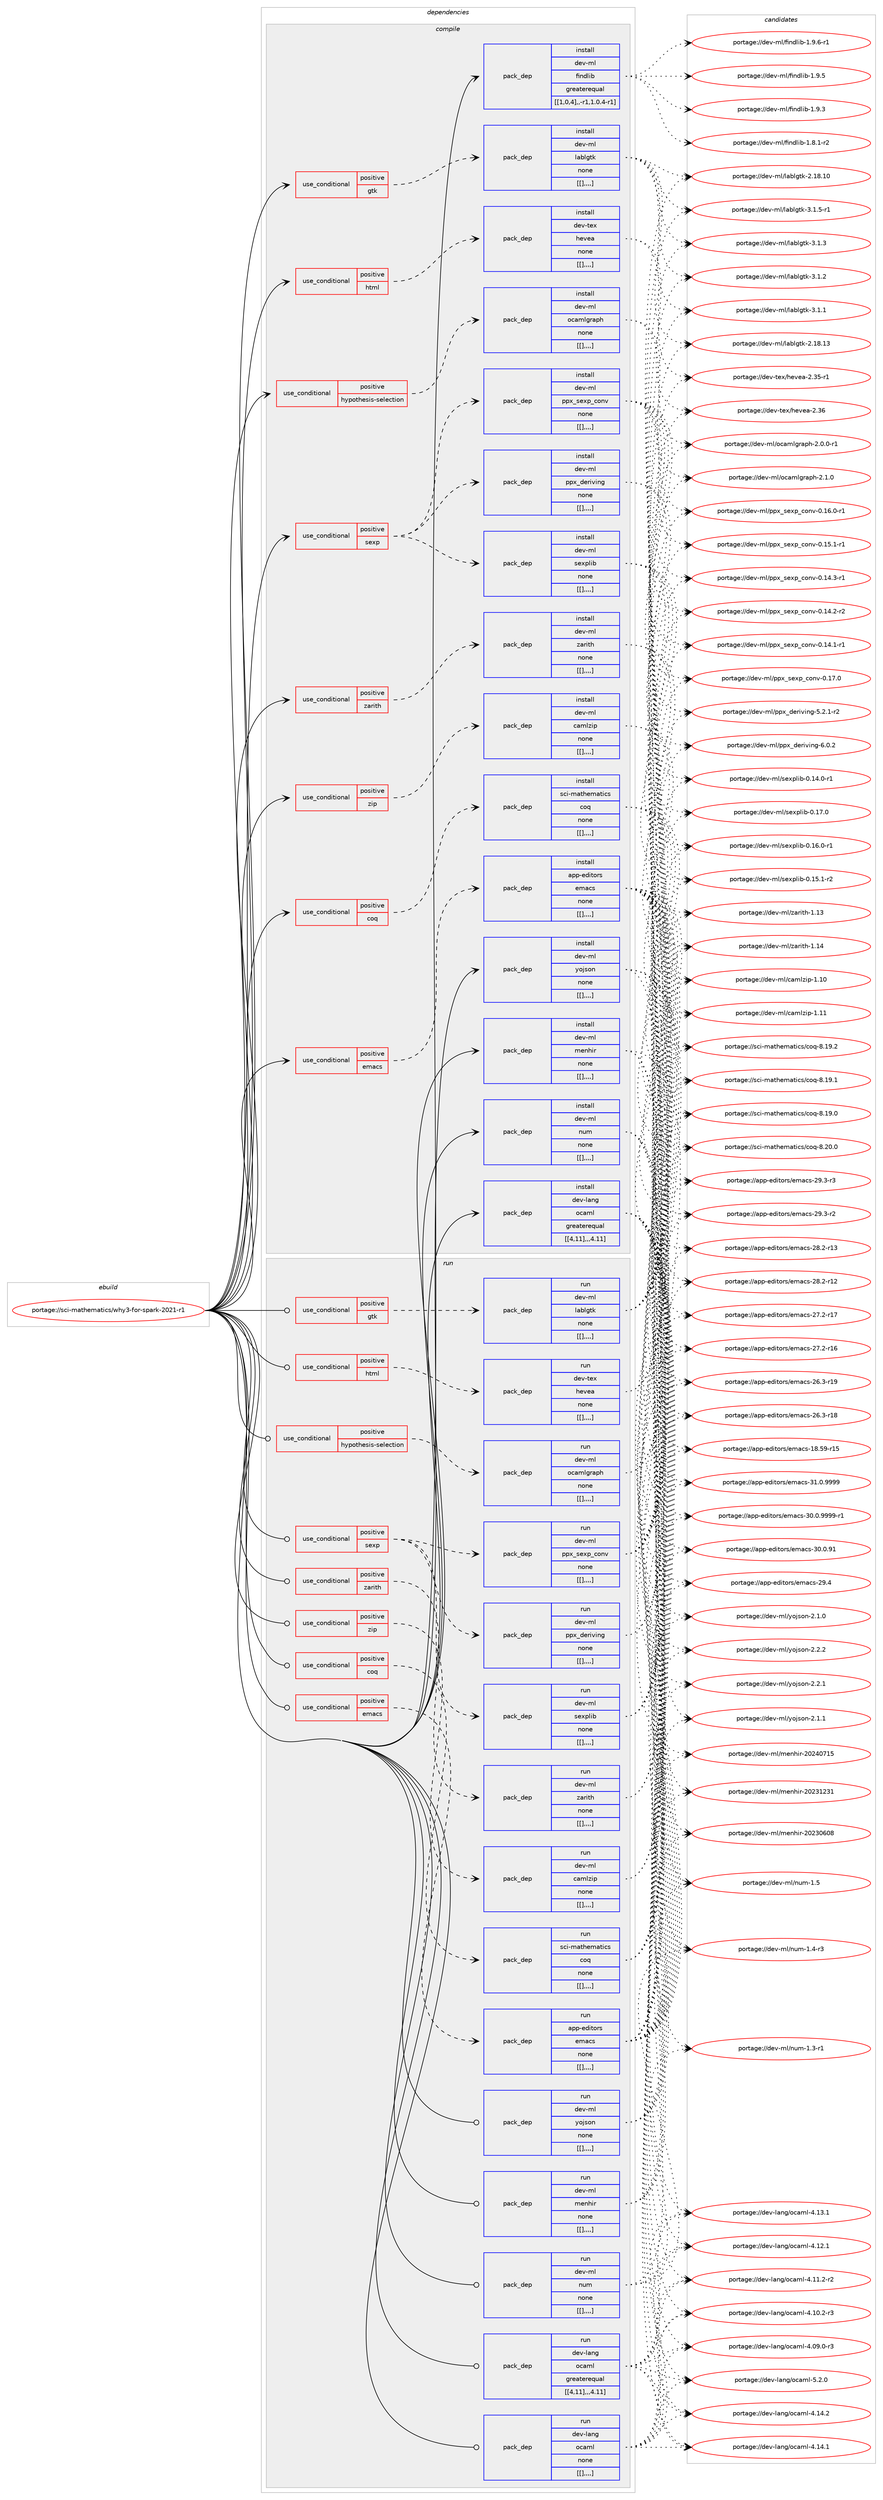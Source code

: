 digraph prolog {

# *************
# Graph options
# *************

newrank=true;
concentrate=true;
compound=true;
graph [rankdir=LR,fontname=Helvetica,fontsize=10,ranksep=1.5];#, ranksep=2.5, nodesep=0.2];
edge  [arrowhead=vee];
node  [fontname=Helvetica,fontsize=10];

# **********
# The ebuild
# **********

subgraph cluster_leftcol {
color=gray;
label=<<i>ebuild</i>>;
id [label="portage://sci-mathematics/why3-for-spark-2021-r1", color=red, width=4, href="../sci-mathematics/why3-for-spark-2021-r1.svg"];
}

# ****************
# The dependencies
# ****************

subgraph cluster_midcol {
color=gray;
label=<<i>dependencies</i>>;
subgraph cluster_compile {
fillcolor="#eeeeee";
style=filled;
label=<<i>compile</i>>;
subgraph cond112764 {
dependency426153 [label=<<TABLE BORDER="0" CELLBORDER="1" CELLSPACING="0" CELLPADDING="4"><TR><TD ROWSPAN="3" CELLPADDING="10">use_conditional</TD></TR><TR><TD>positive</TD></TR><TR><TD>coq</TD></TR></TABLE>>, shape=none, color=red];
subgraph pack310352 {
dependency426154 [label=<<TABLE BORDER="0" CELLBORDER="1" CELLSPACING="0" CELLPADDING="4" WIDTH="220"><TR><TD ROWSPAN="6" CELLPADDING="30">pack_dep</TD></TR><TR><TD WIDTH="110">install</TD></TR><TR><TD>sci-mathematics</TD></TR><TR><TD>coq</TD></TR><TR><TD>none</TD></TR><TR><TD>[[],,,,]</TD></TR></TABLE>>, shape=none, color=blue];
}
dependency426153:e -> dependency426154:w [weight=20,style="dashed",arrowhead="vee"];
}
id:e -> dependency426153:w [weight=20,style="solid",arrowhead="vee"];
subgraph cond112765 {
dependency426155 [label=<<TABLE BORDER="0" CELLBORDER="1" CELLSPACING="0" CELLPADDING="4"><TR><TD ROWSPAN="3" CELLPADDING="10">use_conditional</TD></TR><TR><TD>positive</TD></TR><TR><TD>emacs</TD></TR></TABLE>>, shape=none, color=red];
subgraph pack310353 {
dependency426156 [label=<<TABLE BORDER="0" CELLBORDER="1" CELLSPACING="0" CELLPADDING="4" WIDTH="220"><TR><TD ROWSPAN="6" CELLPADDING="30">pack_dep</TD></TR><TR><TD WIDTH="110">install</TD></TR><TR><TD>app-editors</TD></TR><TR><TD>emacs</TD></TR><TR><TD>none</TD></TR><TR><TD>[[],,,,]</TD></TR></TABLE>>, shape=none, color=blue];
}
dependency426155:e -> dependency426156:w [weight=20,style="dashed",arrowhead="vee"];
}
id:e -> dependency426155:w [weight=20,style="solid",arrowhead="vee"];
subgraph cond112766 {
dependency426157 [label=<<TABLE BORDER="0" CELLBORDER="1" CELLSPACING="0" CELLPADDING="4"><TR><TD ROWSPAN="3" CELLPADDING="10">use_conditional</TD></TR><TR><TD>positive</TD></TR><TR><TD>gtk</TD></TR></TABLE>>, shape=none, color=red];
subgraph pack310354 {
dependency426158 [label=<<TABLE BORDER="0" CELLBORDER="1" CELLSPACING="0" CELLPADDING="4" WIDTH="220"><TR><TD ROWSPAN="6" CELLPADDING="30">pack_dep</TD></TR><TR><TD WIDTH="110">install</TD></TR><TR><TD>dev-ml</TD></TR><TR><TD>lablgtk</TD></TR><TR><TD>none</TD></TR><TR><TD>[[],,,,]</TD></TR></TABLE>>, shape=none, color=blue];
}
dependency426157:e -> dependency426158:w [weight=20,style="dashed",arrowhead="vee"];
}
id:e -> dependency426157:w [weight=20,style="solid",arrowhead="vee"];
subgraph cond112767 {
dependency426159 [label=<<TABLE BORDER="0" CELLBORDER="1" CELLSPACING="0" CELLPADDING="4"><TR><TD ROWSPAN="3" CELLPADDING="10">use_conditional</TD></TR><TR><TD>positive</TD></TR><TR><TD>html</TD></TR></TABLE>>, shape=none, color=red];
subgraph pack310355 {
dependency426160 [label=<<TABLE BORDER="0" CELLBORDER="1" CELLSPACING="0" CELLPADDING="4" WIDTH="220"><TR><TD ROWSPAN="6" CELLPADDING="30">pack_dep</TD></TR><TR><TD WIDTH="110">install</TD></TR><TR><TD>dev-tex</TD></TR><TR><TD>hevea</TD></TR><TR><TD>none</TD></TR><TR><TD>[[],,,,]</TD></TR></TABLE>>, shape=none, color=blue];
}
dependency426159:e -> dependency426160:w [weight=20,style="dashed",arrowhead="vee"];
}
id:e -> dependency426159:w [weight=20,style="solid",arrowhead="vee"];
subgraph cond112768 {
dependency426161 [label=<<TABLE BORDER="0" CELLBORDER="1" CELLSPACING="0" CELLPADDING="4"><TR><TD ROWSPAN="3" CELLPADDING="10">use_conditional</TD></TR><TR><TD>positive</TD></TR><TR><TD>hypothesis-selection</TD></TR></TABLE>>, shape=none, color=red];
subgraph pack310356 {
dependency426162 [label=<<TABLE BORDER="0" CELLBORDER="1" CELLSPACING="0" CELLPADDING="4" WIDTH="220"><TR><TD ROWSPAN="6" CELLPADDING="30">pack_dep</TD></TR><TR><TD WIDTH="110">install</TD></TR><TR><TD>dev-ml</TD></TR><TR><TD>ocamlgraph</TD></TR><TR><TD>none</TD></TR><TR><TD>[[],,,,]</TD></TR></TABLE>>, shape=none, color=blue];
}
dependency426161:e -> dependency426162:w [weight=20,style="dashed",arrowhead="vee"];
}
id:e -> dependency426161:w [weight=20,style="solid",arrowhead="vee"];
subgraph cond112769 {
dependency426163 [label=<<TABLE BORDER="0" CELLBORDER="1" CELLSPACING="0" CELLPADDING="4"><TR><TD ROWSPAN="3" CELLPADDING="10">use_conditional</TD></TR><TR><TD>positive</TD></TR><TR><TD>sexp</TD></TR></TABLE>>, shape=none, color=red];
subgraph pack310357 {
dependency426164 [label=<<TABLE BORDER="0" CELLBORDER="1" CELLSPACING="0" CELLPADDING="4" WIDTH="220"><TR><TD ROWSPAN="6" CELLPADDING="30">pack_dep</TD></TR><TR><TD WIDTH="110">install</TD></TR><TR><TD>dev-ml</TD></TR><TR><TD>ppx_deriving</TD></TR><TR><TD>none</TD></TR><TR><TD>[[],,,,]</TD></TR></TABLE>>, shape=none, color=blue];
}
dependency426163:e -> dependency426164:w [weight=20,style="dashed",arrowhead="vee"];
subgraph pack310358 {
dependency426165 [label=<<TABLE BORDER="0" CELLBORDER="1" CELLSPACING="0" CELLPADDING="4" WIDTH="220"><TR><TD ROWSPAN="6" CELLPADDING="30">pack_dep</TD></TR><TR><TD WIDTH="110">install</TD></TR><TR><TD>dev-ml</TD></TR><TR><TD>ppx_sexp_conv</TD></TR><TR><TD>none</TD></TR><TR><TD>[[],,,,]</TD></TR></TABLE>>, shape=none, color=blue];
}
dependency426163:e -> dependency426165:w [weight=20,style="dashed",arrowhead="vee"];
subgraph pack310359 {
dependency426166 [label=<<TABLE BORDER="0" CELLBORDER="1" CELLSPACING="0" CELLPADDING="4" WIDTH="220"><TR><TD ROWSPAN="6" CELLPADDING="30">pack_dep</TD></TR><TR><TD WIDTH="110">install</TD></TR><TR><TD>dev-ml</TD></TR><TR><TD>sexplib</TD></TR><TR><TD>none</TD></TR><TR><TD>[[],,,,]</TD></TR></TABLE>>, shape=none, color=blue];
}
dependency426163:e -> dependency426166:w [weight=20,style="dashed",arrowhead="vee"];
}
id:e -> dependency426163:w [weight=20,style="solid",arrowhead="vee"];
subgraph cond112770 {
dependency426167 [label=<<TABLE BORDER="0" CELLBORDER="1" CELLSPACING="0" CELLPADDING="4"><TR><TD ROWSPAN="3" CELLPADDING="10">use_conditional</TD></TR><TR><TD>positive</TD></TR><TR><TD>zarith</TD></TR></TABLE>>, shape=none, color=red];
subgraph pack310360 {
dependency426168 [label=<<TABLE BORDER="0" CELLBORDER="1" CELLSPACING="0" CELLPADDING="4" WIDTH="220"><TR><TD ROWSPAN="6" CELLPADDING="30">pack_dep</TD></TR><TR><TD WIDTH="110">install</TD></TR><TR><TD>dev-ml</TD></TR><TR><TD>zarith</TD></TR><TR><TD>none</TD></TR><TR><TD>[[],,,,]</TD></TR></TABLE>>, shape=none, color=blue];
}
dependency426167:e -> dependency426168:w [weight=20,style="dashed",arrowhead="vee"];
}
id:e -> dependency426167:w [weight=20,style="solid",arrowhead="vee"];
subgraph cond112771 {
dependency426169 [label=<<TABLE BORDER="0" CELLBORDER="1" CELLSPACING="0" CELLPADDING="4"><TR><TD ROWSPAN="3" CELLPADDING="10">use_conditional</TD></TR><TR><TD>positive</TD></TR><TR><TD>zip</TD></TR></TABLE>>, shape=none, color=red];
subgraph pack310361 {
dependency426170 [label=<<TABLE BORDER="0" CELLBORDER="1" CELLSPACING="0" CELLPADDING="4" WIDTH="220"><TR><TD ROWSPAN="6" CELLPADDING="30">pack_dep</TD></TR><TR><TD WIDTH="110">install</TD></TR><TR><TD>dev-ml</TD></TR><TR><TD>camlzip</TD></TR><TR><TD>none</TD></TR><TR><TD>[[],,,,]</TD></TR></TABLE>>, shape=none, color=blue];
}
dependency426169:e -> dependency426170:w [weight=20,style="dashed",arrowhead="vee"];
}
id:e -> dependency426169:w [weight=20,style="solid",arrowhead="vee"];
subgraph pack310362 {
dependency426171 [label=<<TABLE BORDER="0" CELLBORDER="1" CELLSPACING="0" CELLPADDING="4" WIDTH="220"><TR><TD ROWSPAN="6" CELLPADDING="30">pack_dep</TD></TR><TR><TD WIDTH="110">install</TD></TR><TR><TD>dev-lang</TD></TR><TR><TD>ocaml</TD></TR><TR><TD>greaterequal</TD></TR><TR><TD>[[4,11],,,4.11]</TD></TR></TABLE>>, shape=none, color=blue];
}
id:e -> dependency426171:w [weight=20,style="solid",arrowhead="vee"];
subgraph pack310363 {
dependency426172 [label=<<TABLE BORDER="0" CELLBORDER="1" CELLSPACING="0" CELLPADDING="4" WIDTH="220"><TR><TD ROWSPAN="6" CELLPADDING="30">pack_dep</TD></TR><TR><TD WIDTH="110">install</TD></TR><TR><TD>dev-ml</TD></TR><TR><TD>findlib</TD></TR><TR><TD>greaterequal</TD></TR><TR><TD>[[1,0,4],,-r1,1.0.4-r1]</TD></TR></TABLE>>, shape=none, color=blue];
}
id:e -> dependency426172:w [weight=20,style="solid",arrowhead="vee"];
subgraph pack310364 {
dependency426173 [label=<<TABLE BORDER="0" CELLBORDER="1" CELLSPACING="0" CELLPADDING="4" WIDTH="220"><TR><TD ROWSPAN="6" CELLPADDING="30">pack_dep</TD></TR><TR><TD WIDTH="110">install</TD></TR><TR><TD>dev-ml</TD></TR><TR><TD>menhir</TD></TR><TR><TD>none</TD></TR><TR><TD>[[],,,,]</TD></TR></TABLE>>, shape=none, color=blue];
}
id:e -> dependency426173:w [weight=20,style="solid",arrowhead="vee"];
subgraph pack310365 {
dependency426174 [label=<<TABLE BORDER="0" CELLBORDER="1" CELLSPACING="0" CELLPADDING="4" WIDTH="220"><TR><TD ROWSPAN="6" CELLPADDING="30">pack_dep</TD></TR><TR><TD WIDTH="110">install</TD></TR><TR><TD>dev-ml</TD></TR><TR><TD>num</TD></TR><TR><TD>none</TD></TR><TR><TD>[[],,,,]</TD></TR></TABLE>>, shape=none, color=blue];
}
id:e -> dependency426174:w [weight=20,style="solid",arrowhead="vee"];
subgraph pack310366 {
dependency426175 [label=<<TABLE BORDER="0" CELLBORDER="1" CELLSPACING="0" CELLPADDING="4" WIDTH="220"><TR><TD ROWSPAN="6" CELLPADDING="30">pack_dep</TD></TR><TR><TD WIDTH="110">install</TD></TR><TR><TD>dev-ml</TD></TR><TR><TD>yojson</TD></TR><TR><TD>none</TD></TR><TR><TD>[[],,,,]</TD></TR></TABLE>>, shape=none, color=blue];
}
id:e -> dependency426175:w [weight=20,style="solid",arrowhead="vee"];
}
subgraph cluster_compileandrun {
fillcolor="#eeeeee";
style=filled;
label=<<i>compile and run</i>>;
}
subgraph cluster_run {
fillcolor="#eeeeee";
style=filled;
label=<<i>run</i>>;
subgraph cond112772 {
dependency426176 [label=<<TABLE BORDER="0" CELLBORDER="1" CELLSPACING="0" CELLPADDING="4"><TR><TD ROWSPAN="3" CELLPADDING="10">use_conditional</TD></TR><TR><TD>positive</TD></TR><TR><TD>coq</TD></TR></TABLE>>, shape=none, color=red];
subgraph pack310367 {
dependency426177 [label=<<TABLE BORDER="0" CELLBORDER="1" CELLSPACING="0" CELLPADDING="4" WIDTH="220"><TR><TD ROWSPAN="6" CELLPADDING="30">pack_dep</TD></TR><TR><TD WIDTH="110">run</TD></TR><TR><TD>sci-mathematics</TD></TR><TR><TD>coq</TD></TR><TR><TD>none</TD></TR><TR><TD>[[],,,,]</TD></TR></TABLE>>, shape=none, color=blue];
}
dependency426176:e -> dependency426177:w [weight=20,style="dashed",arrowhead="vee"];
}
id:e -> dependency426176:w [weight=20,style="solid",arrowhead="odot"];
subgraph cond112773 {
dependency426178 [label=<<TABLE BORDER="0" CELLBORDER="1" CELLSPACING="0" CELLPADDING="4"><TR><TD ROWSPAN="3" CELLPADDING="10">use_conditional</TD></TR><TR><TD>positive</TD></TR><TR><TD>emacs</TD></TR></TABLE>>, shape=none, color=red];
subgraph pack310368 {
dependency426179 [label=<<TABLE BORDER="0" CELLBORDER="1" CELLSPACING="0" CELLPADDING="4" WIDTH="220"><TR><TD ROWSPAN="6" CELLPADDING="30">pack_dep</TD></TR><TR><TD WIDTH="110">run</TD></TR><TR><TD>app-editors</TD></TR><TR><TD>emacs</TD></TR><TR><TD>none</TD></TR><TR><TD>[[],,,,]</TD></TR></TABLE>>, shape=none, color=blue];
}
dependency426178:e -> dependency426179:w [weight=20,style="dashed",arrowhead="vee"];
}
id:e -> dependency426178:w [weight=20,style="solid",arrowhead="odot"];
subgraph cond112774 {
dependency426180 [label=<<TABLE BORDER="0" CELLBORDER="1" CELLSPACING="0" CELLPADDING="4"><TR><TD ROWSPAN="3" CELLPADDING="10">use_conditional</TD></TR><TR><TD>positive</TD></TR><TR><TD>gtk</TD></TR></TABLE>>, shape=none, color=red];
subgraph pack310369 {
dependency426181 [label=<<TABLE BORDER="0" CELLBORDER="1" CELLSPACING="0" CELLPADDING="4" WIDTH="220"><TR><TD ROWSPAN="6" CELLPADDING="30">pack_dep</TD></TR><TR><TD WIDTH="110">run</TD></TR><TR><TD>dev-ml</TD></TR><TR><TD>lablgtk</TD></TR><TR><TD>none</TD></TR><TR><TD>[[],,,,]</TD></TR></TABLE>>, shape=none, color=blue];
}
dependency426180:e -> dependency426181:w [weight=20,style="dashed",arrowhead="vee"];
}
id:e -> dependency426180:w [weight=20,style="solid",arrowhead="odot"];
subgraph cond112775 {
dependency426182 [label=<<TABLE BORDER="0" CELLBORDER="1" CELLSPACING="0" CELLPADDING="4"><TR><TD ROWSPAN="3" CELLPADDING="10">use_conditional</TD></TR><TR><TD>positive</TD></TR><TR><TD>html</TD></TR></TABLE>>, shape=none, color=red];
subgraph pack310370 {
dependency426183 [label=<<TABLE BORDER="0" CELLBORDER="1" CELLSPACING="0" CELLPADDING="4" WIDTH="220"><TR><TD ROWSPAN="6" CELLPADDING="30">pack_dep</TD></TR><TR><TD WIDTH="110">run</TD></TR><TR><TD>dev-tex</TD></TR><TR><TD>hevea</TD></TR><TR><TD>none</TD></TR><TR><TD>[[],,,,]</TD></TR></TABLE>>, shape=none, color=blue];
}
dependency426182:e -> dependency426183:w [weight=20,style="dashed",arrowhead="vee"];
}
id:e -> dependency426182:w [weight=20,style="solid",arrowhead="odot"];
subgraph cond112776 {
dependency426184 [label=<<TABLE BORDER="0" CELLBORDER="1" CELLSPACING="0" CELLPADDING="4"><TR><TD ROWSPAN="3" CELLPADDING="10">use_conditional</TD></TR><TR><TD>positive</TD></TR><TR><TD>hypothesis-selection</TD></TR></TABLE>>, shape=none, color=red];
subgraph pack310371 {
dependency426185 [label=<<TABLE BORDER="0" CELLBORDER="1" CELLSPACING="0" CELLPADDING="4" WIDTH="220"><TR><TD ROWSPAN="6" CELLPADDING="30">pack_dep</TD></TR><TR><TD WIDTH="110">run</TD></TR><TR><TD>dev-ml</TD></TR><TR><TD>ocamlgraph</TD></TR><TR><TD>none</TD></TR><TR><TD>[[],,,,]</TD></TR></TABLE>>, shape=none, color=blue];
}
dependency426184:e -> dependency426185:w [weight=20,style="dashed",arrowhead="vee"];
}
id:e -> dependency426184:w [weight=20,style="solid",arrowhead="odot"];
subgraph cond112777 {
dependency426186 [label=<<TABLE BORDER="0" CELLBORDER="1" CELLSPACING="0" CELLPADDING="4"><TR><TD ROWSPAN="3" CELLPADDING="10">use_conditional</TD></TR><TR><TD>positive</TD></TR><TR><TD>sexp</TD></TR></TABLE>>, shape=none, color=red];
subgraph pack310372 {
dependency426187 [label=<<TABLE BORDER="0" CELLBORDER="1" CELLSPACING="0" CELLPADDING="4" WIDTH="220"><TR><TD ROWSPAN="6" CELLPADDING="30">pack_dep</TD></TR><TR><TD WIDTH="110">run</TD></TR><TR><TD>dev-ml</TD></TR><TR><TD>ppx_deriving</TD></TR><TR><TD>none</TD></TR><TR><TD>[[],,,,]</TD></TR></TABLE>>, shape=none, color=blue];
}
dependency426186:e -> dependency426187:w [weight=20,style="dashed",arrowhead="vee"];
subgraph pack310373 {
dependency426188 [label=<<TABLE BORDER="0" CELLBORDER="1" CELLSPACING="0" CELLPADDING="4" WIDTH="220"><TR><TD ROWSPAN="6" CELLPADDING="30">pack_dep</TD></TR><TR><TD WIDTH="110">run</TD></TR><TR><TD>dev-ml</TD></TR><TR><TD>ppx_sexp_conv</TD></TR><TR><TD>none</TD></TR><TR><TD>[[],,,,]</TD></TR></TABLE>>, shape=none, color=blue];
}
dependency426186:e -> dependency426188:w [weight=20,style="dashed",arrowhead="vee"];
subgraph pack310374 {
dependency426189 [label=<<TABLE BORDER="0" CELLBORDER="1" CELLSPACING="0" CELLPADDING="4" WIDTH="220"><TR><TD ROWSPAN="6" CELLPADDING="30">pack_dep</TD></TR><TR><TD WIDTH="110">run</TD></TR><TR><TD>dev-ml</TD></TR><TR><TD>sexplib</TD></TR><TR><TD>none</TD></TR><TR><TD>[[],,,,]</TD></TR></TABLE>>, shape=none, color=blue];
}
dependency426186:e -> dependency426189:w [weight=20,style="dashed",arrowhead="vee"];
}
id:e -> dependency426186:w [weight=20,style="solid",arrowhead="odot"];
subgraph cond112778 {
dependency426190 [label=<<TABLE BORDER="0" CELLBORDER="1" CELLSPACING="0" CELLPADDING="4"><TR><TD ROWSPAN="3" CELLPADDING="10">use_conditional</TD></TR><TR><TD>positive</TD></TR><TR><TD>zarith</TD></TR></TABLE>>, shape=none, color=red];
subgraph pack310375 {
dependency426191 [label=<<TABLE BORDER="0" CELLBORDER="1" CELLSPACING="0" CELLPADDING="4" WIDTH="220"><TR><TD ROWSPAN="6" CELLPADDING="30">pack_dep</TD></TR><TR><TD WIDTH="110">run</TD></TR><TR><TD>dev-ml</TD></TR><TR><TD>zarith</TD></TR><TR><TD>none</TD></TR><TR><TD>[[],,,,]</TD></TR></TABLE>>, shape=none, color=blue];
}
dependency426190:e -> dependency426191:w [weight=20,style="dashed",arrowhead="vee"];
}
id:e -> dependency426190:w [weight=20,style="solid",arrowhead="odot"];
subgraph cond112779 {
dependency426192 [label=<<TABLE BORDER="0" CELLBORDER="1" CELLSPACING="0" CELLPADDING="4"><TR><TD ROWSPAN="3" CELLPADDING="10">use_conditional</TD></TR><TR><TD>positive</TD></TR><TR><TD>zip</TD></TR></TABLE>>, shape=none, color=red];
subgraph pack310376 {
dependency426193 [label=<<TABLE BORDER="0" CELLBORDER="1" CELLSPACING="0" CELLPADDING="4" WIDTH="220"><TR><TD ROWSPAN="6" CELLPADDING="30">pack_dep</TD></TR><TR><TD WIDTH="110">run</TD></TR><TR><TD>dev-ml</TD></TR><TR><TD>camlzip</TD></TR><TR><TD>none</TD></TR><TR><TD>[[],,,,]</TD></TR></TABLE>>, shape=none, color=blue];
}
dependency426192:e -> dependency426193:w [weight=20,style="dashed",arrowhead="vee"];
}
id:e -> dependency426192:w [weight=20,style="solid",arrowhead="odot"];
subgraph pack310377 {
dependency426194 [label=<<TABLE BORDER="0" CELLBORDER="1" CELLSPACING="0" CELLPADDING="4" WIDTH="220"><TR><TD ROWSPAN="6" CELLPADDING="30">pack_dep</TD></TR><TR><TD WIDTH="110">run</TD></TR><TR><TD>dev-lang</TD></TR><TR><TD>ocaml</TD></TR><TR><TD>greaterequal</TD></TR><TR><TD>[[4,11],,,4.11]</TD></TR></TABLE>>, shape=none, color=blue];
}
id:e -> dependency426194:w [weight=20,style="solid",arrowhead="odot"];
subgraph pack310378 {
dependency426195 [label=<<TABLE BORDER="0" CELLBORDER="1" CELLSPACING="0" CELLPADDING="4" WIDTH="220"><TR><TD ROWSPAN="6" CELLPADDING="30">pack_dep</TD></TR><TR><TD WIDTH="110">run</TD></TR><TR><TD>dev-lang</TD></TR><TR><TD>ocaml</TD></TR><TR><TD>none</TD></TR><TR><TD>[[],,,,]</TD></TR></TABLE>>, shape=none, color=blue];
}
id:e -> dependency426195:w [weight=20,style="solid",arrowhead="odot"];
subgraph pack310379 {
dependency426196 [label=<<TABLE BORDER="0" CELLBORDER="1" CELLSPACING="0" CELLPADDING="4" WIDTH="220"><TR><TD ROWSPAN="6" CELLPADDING="30">pack_dep</TD></TR><TR><TD WIDTH="110">run</TD></TR><TR><TD>dev-ml</TD></TR><TR><TD>menhir</TD></TR><TR><TD>none</TD></TR><TR><TD>[[],,,,]</TD></TR></TABLE>>, shape=none, color=blue];
}
id:e -> dependency426196:w [weight=20,style="solid",arrowhead="odot"];
subgraph pack310380 {
dependency426197 [label=<<TABLE BORDER="0" CELLBORDER="1" CELLSPACING="0" CELLPADDING="4" WIDTH="220"><TR><TD ROWSPAN="6" CELLPADDING="30">pack_dep</TD></TR><TR><TD WIDTH="110">run</TD></TR><TR><TD>dev-ml</TD></TR><TR><TD>num</TD></TR><TR><TD>none</TD></TR><TR><TD>[[],,,,]</TD></TR></TABLE>>, shape=none, color=blue];
}
id:e -> dependency426197:w [weight=20,style="solid",arrowhead="odot"];
subgraph pack310381 {
dependency426198 [label=<<TABLE BORDER="0" CELLBORDER="1" CELLSPACING="0" CELLPADDING="4" WIDTH="220"><TR><TD ROWSPAN="6" CELLPADDING="30">pack_dep</TD></TR><TR><TD WIDTH="110">run</TD></TR><TR><TD>dev-ml</TD></TR><TR><TD>yojson</TD></TR><TR><TD>none</TD></TR><TR><TD>[[],,,,]</TD></TR></TABLE>>, shape=none, color=blue];
}
id:e -> dependency426198:w [weight=20,style="solid",arrowhead="odot"];
}
}

# **************
# The candidates
# **************

subgraph cluster_choices {
rank=same;
color=gray;
label=<<i>candidates</i>>;

subgraph choice310352 {
color=black;
nodesep=1;
choice1159910545109971161041011099711610599115479911111345564650484648 [label="portage://sci-mathematics/coq-8.20.0", color=red, width=4,href="../sci-mathematics/coq-8.20.0.svg"];
choice1159910545109971161041011099711610599115479911111345564649574650 [label="portage://sci-mathematics/coq-8.19.2", color=red, width=4,href="../sci-mathematics/coq-8.19.2.svg"];
choice1159910545109971161041011099711610599115479911111345564649574649 [label="portage://sci-mathematics/coq-8.19.1", color=red, width=4,href="../sci-mathematics/coq-8.19.1.svg"];
choice1159910545109971161041011099711610599115479911111345564649574648 [label="portage://sci-mathematics/coq-8.19.0", color=red, width=4,href="../sci-mathematics/coq-8.19.0.svg"];
dependency426154:e -> choice1159910545109971161041011099711610599115479911111345564650484648:w [style=dotted,weight="100"];
dependency426154:e -> choice1159910545109971161041011099711610599115479911111345564649574650:w [style=dotted,weight="100"];
dependency426154:e -> choice1159910545109971161041011099711610599115479911111345564649574649:w [style=dotted,weight="100"];
dependency426154:e -> choice1159910545109971161041011099711610599115479911111345564649574648:w [style=dotted,weight="100"];
}
subgraph choice310353 {
color=black;
nodesep=1;
choice971121124510110010511611111411547101109979911545514946484657575757 [label="portage://app-editors/emacs-31.0.9999", color=red, width=4,href="../app-editors/emacs-31.0.9999.svg"];
choice9711211245101100105116111114115471011099799115455148464846575757574511449 [label="portage://app-editors/emacs-30.0.9999-r1", color=red, width=4,href="../app-editors/emacs-30.0.9999-r1.svg"];
choice97112112451011001051161111141154710110997991154551484648465749 [label="portage://app-editors/emacs-30.0.91", color=red, width=4,href="../app-editors/emacs-30.0.91.svg"];
choice97112112451011001051161111141154710110997991154550574652 [label="portage://app-editors/emacs-29.4", color=red, width=4,href="../app-editors/emacs-29.4.svg"];
choice971121124510110010511611111411547101109979911545505746514511451 [label="portage://app-editors/emacs-29.3-r3", color=red, width=4,href="../app-editors/emacs-29.3-r3.svg"];
choice971121124510110010511611111411547101109979911545505746514511450 [label="portage://app-editors/emacs-29.3-r2", color=red, width=4,href="../app-editors/emacs-29.3-r2.svg"];
choice97112112451011001051161111141154710110997991154550564650451144951 [label="portage://app-editors/emacs-28.2-r13", color=red, width=4,href="../app-editors/emacs-28.2-r13.svg"];
choice97112112451011001051161111141154710110997991154550564650451144950 [label="portage://app-editors/emacs-28.2-r12", color=red, width=4,href="../app-editors/emacs-28.2-r12.svg"];
choice97112112451011001051161111141154710110997991154550554650451144955 [label="portage://app-editors/emacs-27.2-r17", color=red, width=4,href="../app-editors/emacs-27.2-r17.svg"];
choice97112112451011001051161111141154710110997991154550554650451144954 [label="portage://app-editors/emacs-27.2-r16", color=red, width=4,href="../app-editors/emacs-27.2-r16.svg"];
choice97112112451011001051161111141154710110997991154550544651451144957 [label="portage://app-editors/emacs-26.3-r19", color=red, width=4,href="../app-editors/emacs-26.3-r19.svg"];
choice97112112451011001051161111141154710110997991154550544651451144956 [label="portage://app-editors/emacs-26.3-r18", color=red, width=4,href="../app-editors/emacs-26.3-r18.svg"];
choice9711211245101100105116111114115471011099799115454956465357451144953 [label="portage://app-editors/emacs-18.59-r15", color=red, width=4,href="../app-editors/emacs-18.59-r15.svg"];
dependency426156:e -> choice971121124510110010511611111411547101109979911545514946484657575757:w [style=dotted,weight="100"];
dependency426156:e -> choice9711211245101100105116111114115471011099799115455148464846575757574511449:w [style=dotted,weight="100"];
dependency426156:e -> choice97112112451011001051161111141154710110997991154551484648465749:w [style=dotted,weight="100"];
dependency426156:e -> choice97112112451011001051161111141154710110997991154550574652:w [style=dotted,weight="100"];
dependency426156:e -> choice971121124510110010511611111411547101109979911545505746514511451:w [style=dotted,weight="100"];
dependency426156:e -> choice971121124510110010511611111411547101109979911545505746514511450:w [style=dotted,weight="100"];
dependency426156:e -> choice97112112451011001051161111141154710110997991154550564650451144951:w [style=dotted,weight="100"];
dependency426156:e -> choice97112112451011001051161111141154710110997991154550564650451144950:w [style=dotted,weight="100"];
dependency426156:e -> choice97112112451011001051161111141154710110997991154550554650451144955:w [style=dotted,weight="100"];
dependency426156:e -> choice97112112451011001051161111141154710110997991154550554650451144954:w [style=dotted,weight="100"];
dependency426156:e -> choice97112112451011001051161111141154710110997991154550544651451144957:w [style=dotted,weight="100"];
dependency426156:e -> choice97112112451011001051161111141154710110997991154550544651451144956:w [style=dotted,weight="100"];
dependency426156:e -> choice9711211245101100105116111114115471011099799115454956465357451144953:w [style=dotted,weight="100"];
}
subgraph choice310354 {
color=black;
nodesep=1;
choice100101118451091084710897981081031161074551464946534511449 [label="portage://dev-ml/lablgtk-3.1.5-r1", color=red, width=4,href="../dev-ml/lablgtk-3.1.5-r1.svg"];
choice10010111845109108471089798108103116107455146494651 [label="portage://dev-ml/lablgtk-3.1.3", color=red, width=4,href="../dev-ml/lablgtk-3.1.3.svg"];
choice10010111845109108471089798108103116107455146494650 [label="portage://dev-ml/lablgtk-3.1.2", color=red, width=4,href="../dev-ml/lablgtk-3.1.2.svg"];
choice10010111845109108471089798108103116107455146494649 [label="portage://dev-ml/lablgtk-3.1.1", color=red, width=4,href="../dev-ml/lablgtk-3.1.1.svg"];
choice100101118451091084710897981081031161074550464956464951 [label="portage://dev-ml/lablgtk-2.18.13", color=red, width=4,href="../dev-ml/lablgtk-2.18.13.svg"];
choice100101118451091084710897981081031161074550464956464948 [label="portage://dev-ml/lablgtk-2.18.10", color=red, width=4,href="../dev-ml/lablgtk-2.18.10.svg"];
dependency426158:e -> choice100101118451091084710897981081031161074551464946534511449:w [style=dotted,weight="100"];
dependency426158:e -> choice10010111845109108471089798108103116107455146494651:w [style=dotted,weight="100"];
dependency426158:e -> choice10010111845109108471089798108103116107455146494650:w [style=dotted,weight="100"];
dependency426158:e -> choice10010111845109108471089798108103116107455146494649:w [style=dotted,weight="100"];
dependency426158:e -> choice100101118451091084710897981081031161074550464956464951:w [style=dotted,weight="100"];
dependency426158:e -> choice100101118451091084710897981081031161074550464956464948:w [style=dotted,weight="100"];
}
subgraph choice310355 {
color=black;
nodesep=1;
choice1001011184511610112047104101118101974550465154 [label="portage://dev-tex/hevea-2.36", color=red, width=4,href="../dev-tex/hevea-2.36.svg"];
choice10010111845116101120471041011181019745504651534511449 [label="portage://dev-tex/hevea-2.35-r1", color=red, width=4,href="../dev-tex/hevea-2.35-r1.svg"];
dependency426160:e -> choice1001011184511610112047104101118101974550465154:w [style=dotted,weight="100"];
dependency426160:e -> choice10010111845116101120471041011181019745504651534511449:w [style=dotted,weight="100"];
}
subgraph choice310356 {
color=black;
nodesep=1;
choice1001011184510910847111999710910810311497112104455046494648 [label="portage://dev-ml/ocamlgraph-2.1.0", color=red, width=4,href="../dev-ml/ocamlgraph-2.1.0.svg"];
choice10010111845109108471119997109108103114971121044550464846484511449 [label="portage://dev-ml/ocamlgraph-2.0.0-r1", color=red, width=4,href="../dev-ml/ocamlgraph-2.0.0-r1.svg"];
dependency426162:e -> choice1001011184510910847111999710910810311497112104455046494648:w [style=dotted,weight="100"];
dependency426162:e -> choice10010111845109108471119997109108103114971121044550464846484511449:w [style=dotted,weight="100"];
}
subgraph choice310357 {
color=black;
nodesep=1;
choice100101118451091084711211212095100101114105118105110103455446484650 [label="portage://dev-ml/ppx_deriving-6.0.2", color=red, width=4,href="../dev-ml/ppx_deriving-6.0.2.svg"];
choice1001011184510910847112112120951001011141051181051101034553465046494511450 [label="portage://dev-ml/ppx_deriving-5.2.1-r2", color=red, width=4,href="../dev-ml/ppx_deriving-5.2.1-r2.svg"];
dependency426164:e -> choice100101118451091084711211212095100101114105118105110103455446484650:w [style=dotted,weight="100"];
dependency426164:e -> choice1001011184510910847112112120951001011141051181051101034553465046494511450:w [style=dotted,weight="100"];
}
subgraph choice310358 {
color=black;
nodesep=1;
choice100101118451091084711211212095115101120112959911111011845484649554648 [label="portage://dev-ml/ppx_sexp_conv-0.17.0", color=red, width=4,href="../dev-ml/ppx_sexp_conv-0.17.0.svg"];
choice1001011184510910847112112120951151011201129599111110118454846495446484511449 [label="portage://dev-ml/ppx_sexp_conv-0.16.0-r1", color=red, width=4,href="../dev-ml/ppx_sexp_conv-0.16.0-r1.svg"];
choice1001011184510910847112112120951151011201129599111110118454846495346494511449 [label="portage://dev-ml/ppx_sexp_conv-0.15.1-r1", color=red, width=4,href="../dev-ml/ppx_sexp_conv-0.15.1-r1.svg"];
choice1001011184510910847112112120951151011201129599111110118454846495246514511449 [label="portage://dev-ml/ppx_sexp_conv-0.14.3-r1", color=red, width=4,href="../dev-ml/ppx_sexp_conv-0.14.3-r1.svg"];
choice1001011184510910847112112120951151011201129599111110118454846495246504511450 [label="portage://dev-ml/ppx_sexp_conv-0.14.2-r2", color=red, width=4,href="../dev-ml/ppx_sexp_conv-0.14.2-r2.svg"];
choice1001011184510910847112112120951151011201129599111110118454846495246494511449 [label="portage://dev-ml/ppx_sexp_conv-0.14.1-r1", color=red, width=4,href="../dev-ml/ppx_sexp_conv-0.14.1-r1.svg"];
dependency426165:e -> choice100101118451091084711211212095115101120112959911111011845484649554648:w [style=dotted,weight="100"];
dependency426165:e -> choice1001011184510910847112112120951151011201129599111110118454846495446484511449:w [style=dotted,weight="100"];
dependency426165:e -> choice1001011184510910847112112120951151011201129599111110118454846495346494511449:w [style=dotted,weight="100"];
dependency426165:e -> choice1001011184510910847112112120951151011201129599111110118454846495246514511449:w [style=dotted,weight="100"];
dependency426165:e -> choice1001011184510910847112112120951151011201129599111110118454846495246504511450:w [style=dotted,weight="100"];
dependency426165:e -> choice1001011184510910847112112120951151011201129599111110118454846495246494511449:w [style=dotted,weight="100"];
}
subgraph choice310359 {
color=black;
nodesep=1;
choice10010111845109108471151011201121081059845484649554648 [label="portage://dev-ml/sexplib-0.17.0", color=red, width=4,href="../dev-ml/sexplib-0.17.0.svg"];
choice100101118451091084711510112011210810598454846495446484511449 [label="portage://dev-ml/sexplib-0.16.0-r1", color=red, width=4,href="../dev-ml/sexplib-0.16.0-r1.svg"];
choice100101118451091084711510112011210810598454846495346494511450 [label="portage://dev-ml/sexplib-0.15.1-r2", color=red, width=4,href="../dev-ml/sexplib-0.15.1-r2.svg"];
choice100101118451091084711510112011210810598454846495246484511449 [label="portage://dev-ml/sexplib-0.14.0-r1", color=red, width=4,href="../dev-ml/sexplib-0.14.0-r1.svg"];
dependency426166:e -> choice10010111845109108471151011201121081059845484649554648:w [style=dotted,weight="100"];
dependency426166:e -> choice100101118451091084711510112011210810598454846495446484511449:w [style=dotted,weight="100"];
dependency426166:e -> choice100101118451091084711510112011210810598454846495346494511450:w [style=dotted,weight="100"];
dependency426166:e -> choice100101118451091084711510112011210810598454846495246484511449:w [style=dotted,weight="100"];
}
subgraph choice310360 {
color=black;
nodesep=1;
choice1001011184510910847122971141051161044549464952 [label="portage://dev-ml/zarith-1.14", color=red, width=4,href="../dev-ml/zarith-1.14.svg"];
choice1001011184510910847122971141051161044549464951 [label="portage://dev-ml/zarith-1.13", color=red, width=4,href="../dev-ml/zarith-1.13.svg"];
dependency426168:e -> choice1001011184510910847122971141051161044549464952:w [style=dotted,weight="100"];
dependency426168:e -> choice1001011184510910847122971141051161044549464951:w [style=dotted,weight="100"];
}
subgraph choice310361 {
color=black;
nodesep=1;
choice100101118451091084799971091081221051124549464949 [label="portage://dev-ml/camlzip-1.11", color=red, width=4,href="../dev-ml/camlzip-1.11.svg"];
choice100101118451091084799971091081221051124549464948 [label="portage://dev-ml/camlzip-1.10", color=red, width=4,href="../dev-ml/camlzip-1.10.svg"];
dependency426170:e -> choice100101118451091084799971091081221051124549464949:w [style=dotted,weight="100"];
dependency426170:e -> choice100101118451091084799971091081221051124549464948:w [style=dotted,weight="100"];
}
subgraph choice310362 {
color=black;
nodesep=1;
choice1001011184510897110103471119997109108455346504648 [label="portage://dev-lang/ocaml-5.2.0", color=red, width=4,href="../dev-lang/ocaml-5.2.0.svg"];
choice100101118451089711010347111999710910845524649524650 [label="portage://dev-lang/ocaml-4.14.2", color=red, width=4,href="../dev-lang/ocaml-4.14.2.svg"];
choice100101118451089711010347111999710910845524649524649 [label="portage://dev-lang/ocaml-4.14.1", color=red, width=4,href="../dev-lang/ocaml-4.14.1.svg"];
choice100101118451089711010347111999710910845524649514649 [label="portage://dev-lang/ocaml-4.13.1", color=red, width=4,href="../dev-lang/ocaml-4.13.1.svg"];
choice100101118451089711010347111999710910845524649504649 [label="portage://dev-lang/ocaml-4.12.1", color=red, width=4,href="../dev-lang/ocaml-4.12.1.svg"];
choice1001011184510897110103471119997109108455246494946504511450 [label="portage://dev-lang/ocaml-4.11.2-r2", color=red, width=4,href="../dev-lang/ocaml-4.11.2-r2.svg"];
choice1001011184510897110103471119997109108455246494846504511451 [label="portage://dev-lang/ocaml-4.10.2-r3", color=red, width=4,href="../dev-lang/ocaml-4.10.2-r3.svg"];
choice1001011184510897110103471119997109108455246485746484511451 [label="portage://dev-lang/ocaml-4.09.0-r3", color=red, width=4,href="../dev-lang/ocaml-4.09.0-r3.svg"];
dependency426171:e -> choice1001011184510897110103471119997109108455346504648:w [style=dotted,weight="100"];
dependency426171:e -> choice100101118451089711010347111999710910845524649524650:w [style=dotted,weight="100"];
dependency426171:e -> choice100101118451089711010347111999710910845524649524649:w [style=dotted,weight="100"];
dependency426171:e -> choice100101118451089711010347111999710910845524649514649:w [style=dotted,weight="100"];
dependency426171:e -> choice100101118451089711010347111999710910845524649504649:w [style=dotted,weight="100"];
dependency426171:e -> choice1001011184510897110103471119997109108455246494946504511450:w [style=dotted,weight="100"];
dependency426171:e -> choice1001011184510897110103471119997109108455246494846504511451:w [style=dotted,weight="100"];
dependency426171:e -> choice1001011184510897110103471119997109108455246485746484511451:w [style=dotted,weight="100"];
}
subgraph choice310363 {
color=black;
nodesep=1;
choice1001011184510910847102105110100108105984549465746544511449 [label="portage://dev-ml/findlib-1.9.6-r1", color=red, width=4,href="../dev-ml/findlib-1.9.6-r1.svg"];
choice100101118451091084710210511010010810598454946574653 [label="portage://dev-ml/findlib-1.9.5", color=red, width=4,href="../dev-ml/findlib-1.9.5.svg"];
choice100101118451091084710210511010010810598454946574651 [label="portage://dev-ml/findlib-1.9.3", color=red, width=4,href="../dev-ml/findlib-1.9.3.svg"];
choice1001011184510910847102105110100108105984549465646494511450 [label="portage://dev-ml/findlib-1.8.1-r2", color=red, width=4,href="../dev-ml/findlib-1.8.1-r2.svg"];
dependency426172:e -> choice1001011184510910847102105110100108105984549465746544511449:w [style=dotted,weight="100"];
dependency426172:e -> choice100101118451091084710210511010010810598454946574653:w [style=dotted,weight="100"];
dependency426172:e -> choice100101118451091084710210511010010810598454946574651:w [style=dotted,weight="100"];
dependency426172:e -> choice1001011184510910847102105110100108105984549465646494511450:w [style=dotted,weight="100"];
}
subgraph choice310364 {
color=black;
nodesep=1;
choice1001011184510910847109101110104105114455048505248554953 [label="portage://dev-ml/menhir-20240715", color=red, width=4,href="../dev-ml/menhir-20240715.svg"];
choice1001011184510910847109101110104105114455048505149505149 [label="portage://dev-ml/menhir-20231231", color=red, width=4,href="../dev-ml/menhir-20231231.svg"];
choice1001011184510910847109101110104105114455048505148544856 [label="portage://dev-ml/menhir-20230608", color=red, width=4,href="../dev-ml/menhir-20230608.svg"];
dependency426173:e -> choice1001011184510910847109101110104105114455048505248554953:w [style=dotted,weight="100"];
dependency426173:e -> choice1001011184510910847109101110104105114455048505149505149:w [style=dotted,weight="100"];
dependency426173:e -> choice1001011184510910847109101110104105114455048505148544856:w [style=dotted,weight="100"];
}
subgraph choice310365 {
color=black;
nodesep=1;
choice100101118451091084711011710945494653 [label="portage://dev-ml/num-1.5", color=red, width=4,href="../dev-ml/num-1.5.svg"];
choice1001011184510910847110117109454946524511451 [label="portage://dev-ml/num-1.4-r3", color=red, width=4,href="../dev-ml/num-1.4-r3.svg"];
choice1001011184510910847110117109454946514511449 [label="portage://dev-ml/num-1.3-r1", color=red, width=4,href="../dev-ml/num-1.3-r1.svg"];
dependency426174:e -> choice100101118451091084711011710945494653:w [style=dotted,weight="100"];
dependency426174:e -> choice1001011184510910847110117109454946524511451:w [style=dotted,weight="100"];
dependency426174:e -> choice1001011184510910847110117109454946514511449:w [style=dotted,weight="100"];
}
subgraph choice310366 {
color=black;
nodesep=1;
choice1001011184510910847121111106115111110455046504650 [label="portage://dev-ml/yojson-2.2.2", color=red, width=4,href="../dev-ml/yojson-2.2.2.svg"];
choice1001011184510910847121111106115111110455046504649 [label="portage://dev-ml/yojson-2.2.1", color=red, width=4,href="../dev-ml/yojson-2.2.1.svg"];
choice1001011184510910847121111106115111110455046494649 [label="portage://dev-ml/yojson-2.1.1", color=red, width=4,href="../dev-ml/yojson-2.1.1.svg"];
choice1001011184510910847121111106115111110455046494648 [label="portage://dev-ml/yojson-2.1.0", color=red, width=4,href="../dev-ml/yojson-2.1.0.svg"];
dependency426175:e -> choice1001011184510910847121111106115111110455046504650:w [style=dotted,weight="100"];
dependency426175:e -> choice1001011184510910847121111106115111110455046504649:w [style=dotted,weight="100"];
dependency426175:e -> choice1001011184510910847121111106115111110455046494649:w [style=dotted,weight="100"];
dependency426175:e -> choice1001011184510910847121111106115111110455046494648:w [style=dotted,weight="100"];
}
subgraph choice310367 {
color=black;
nodesep=1;
choice1159910545109971161041011099711610599115479911111345564650484648 [label="portage://sci-mathematics/coq-8.20.0", color=red, width=4,href="../sci-mathematics/coq-8.20.0.svg"];
choice1159910545109971161041011099711610599115479911111345564649574650 [label="portage://sci-mathematics/coq-8.19.2", color=red, width=4,href="../sci-mathematics/coq-8.19.2.svg"];
choice1159910545109971161041011099711610599115479911111345564649574649 [label="portage://sci-mathematics/coq-8.19.1", color=red, width=4,href="../sci-mathematics/coq-8.19.1.svg"];
choice1159910545109971161041011099711610599115479911111345564649574648 [label="portage://sci-mathematics/coq-8.19.0", color=red, width=4,href="../sci-mathematics/coq-8.19.0.svg"];
dependency426177:e -> choice1159910545109971161041011099711610599115479911111345564650484648:w [style=dotted,weight="100"];
dependency426177:e -> choice1159910545109971161041011099711610599115479911111345564649574650:w [style=dotted,weight="100"];
dependency426177:e -> choice1159910545109971161041011099711610599115479911111345564649574649:w [style=dotted,weight="100"];
dependency426177:e -> choice1159910545109971161041011099711610599115479911111345564649574648:w [style=dotted,weight="100"];
}
subgraph choice310368 {
color=black;
nodesep=1;
choice971121124510110010511611111411547101109979911545514946484657575757 [label="portage://app-editors/emacs-31.0.9999", color=red, width=4,href="../app-editors/emacs-31.0.9999.svg"];
choice9711211245101100105116111114115471011099799115455148464846575757574511449 [label="portage://app-editors/emacs-30.0.9999-r1", color=red, width=4,href="../app-editors/emacs-30.0.9999-r1.svg"];
choice97112112451011001051161111141154710110997991154551484648465749 [label="portage://app-editors/emacs-30.0.91", color=red, width=4,href="../app-editors/emacs-30.0.91.svg"];
choice97112112451011001051161111141154710110997991154550574652 [label="portage://app-editors/emacs-29.4", color=red, width=4,href="../app-editors/emacs-29.4.svg"];
choice971121124510110010511611111411547101109979911545505746514511451 [label="portage://app-editors/emacs-29.3-r3", color=red, width=4,href="../app-editors/emacs-29.3-r3.svg"];
choice971121124510110010511611111411547101109979911545505746514511450 [label="portage://app-editors/emacs-29.3-r2", color=red, width=4,href="../app-editors/emacs-29.3-r2.svg"];
choice97112112451011001051161111141154710110997991154550564650451144951 [label="portage://app-editors/emacs-28.2-r13", color=red, width=4,href="../app-editors/emacs-28.2-r13.svg"];
choice97112112451011001051161111141154710110997991154550564650451144950 [label="portage://app-editors/emacs-28.2-r12", color=red, width=4,href="../app-editors/emacs-28.2-r12.svg"];
choice97112112451011001051161111141154710110997991154550554650451144955 [label="portage://app-editors/emacs-27.2-r17", color=red, width=4,href="../app-editors/emacs-27.2-r17.svg"];
choice97112112451011001051161111141154710110997991154550554650451144954 [label="portage://app-editors/emacs-27.2-r16", color=red, width=4,href="../app-editors/emacs-27.2-r16.svg"];
choice97112112451011001051161111141154710110997991154550544651451144957 [label="portage://app-editors/emacs-26.3-r19", color=red, width=4,href="../app-editors/emacs-26.3-r19.svg"];
choice97112112451011001051161111141154710110997991154550544651451144956 [label="portage://app-editors/emacs-26.3-r18", color=red, width=4,href="../app-editors/emacs-26.3-r18.svg"];
choice9711211245101100105116111114115471011099799115454956465357451144953 [label="portage://app-editors/emacs-18.59-r15", color=red, width=4,href="../app-editors/emacs-18.59-r15.svg"];
dependency426179:e -> choice971121124510110010511611111411547101109979911545514946484657575757:w [style=dotted,weight="100"];
dependency426179:e -> choice9711211245101100105116111114115471011099799115455148464846575757574511449:w [style=dotted,weight="100"];
dependency426179:e -> choice97112112451011001051161111141154710110997991154551484648465749:w [style=dotted,weight="100"];
dependency426179:e -> choice97112112451011001051161111141154710110997991154550574652:w [style=dotted,weight="100"];
dependency426179:e -> choice971121124510110010511611111411547101109979911545505746514511451:w [style=dotted,weight="100"];
dependency426179:e -> choice971121124510110010511611111411547101109979911545505746514511450:w [style=dotted,weight="100"];
dependency426179:e -> choice97112112451011001051161111141154710110997991154550564650451144951:w [style=dotted,weight="100"];
dependency426179:e -> choice97112112451011001051161111141154710110997991154550564650451144950:w [style=dotted,weight="100"];
dependency426179:e -> choice97112112451011001051161111141154710110997991154550554650451144955:w [style=dotted,weight="100"];
dependency426179:e -> choice97112112451011001051161111141154710110997991154550554650451144954:w [style=dotted,weight="100"];
dependency426179:e -> choice97112112451011001051161111141154710110997991154550544651451144957:w [style=dotted,weight="100"];
dependency426179:e -> choice97112112451011001051161111141154710110997991154550544651451144956:w [style=dotted,weight="100"];
dependency426179:e -> choice9711211245101100105116111114115471011099799115454956465357451144953:w [style=dotted,weight="100"];
}
subgraph choice310369 {
color=black;
nodesep=1;
choice100101118451091084710897981081031161074551464946534511449 [label="portage://dev-ml/lablgtk-3.1.5-r1", color=red, width=4,href="../dev-ml/lablgtk-3.1.5-r1.svg"];
choice10010111845109108471089798108103116107455146494651 [label="portage://dev-ml/lablgtk-3.1.3", color=red, width=4,href="../dev-ml/lablgtk-3.1.3.svg"];
choice10010111845109108471089798108103116107455146494650 [label="portage://dev-ml/lablgtk-3.1.2", color=red, width=4,href="../dev-ml/lablgtk-3.1.2.svg"];
choice10010111845109108471089798108103116107455146494649 [label="portage://dev-ml/lablgtk-3.1.1", color=red, width=4,href="../dev-ml/lablgtk-3.1.1.svg"];
choice100101118451091084710897981081031161074550464956464951 [label="portage://dev-ml/lablgtk-2.18.13", color=red, width=4,href="../dev-ml/lablgtk-2.18.13.svg"];
choice100101118451091084710897981081031161074550464956464948 [label="portage://dev-ml/lablgtk-2.18.10", color=red, width=4,href="../dev-ml/lablgtk-2.18.10.svg"];
dependency426181:e -> choice100101118451091084710897981081031161074551464946534511449:w [style=dotted,weight="100"];
dependency426181:e -> choice10010111845109108471089798108103116107455146494651:w [style=dotted,weight="100"];
dependency426181:e -> choice10010111845109108471089798108103116107455146494650:w [style=dotted,weight="100"];
dependency426181:e -> choice10010111845109108471089798108103116107455146494649:w [style=dotted,weight="100"];
dependency426181:e -> choice100101118451091084710897981081031161074550464956464951:w [style=dotted,weight="100"];
dependency426181:e -> choice100101118451091084710897981081031161074550464956464948:w [style=dotted,weight="100"];
}
subgraph choice310370 {
color=black;
nodesep=1;
choice1001011184511610112047104101118101974550465154 [label="portage://dev-tex/hevea-2.36", color=red, width=4,href="../dev-tex/hevea-2.36.svg"];
choice10010111845116101120471041011181019745504651534511449 [label="portage://dev-tex/hevea-2.35-r1", color=red, width=4,href="../dev-tex/hevea-2.35-r1.svg"];
dependency426183:e -> choice1001011184511610112047104101118101974550465154:w [style=dotted,weight="100"];
dependency426183:e -> choice10010111845116101120471041011181019745504651534511449:w [style=dotted,weight="100"];
}
subgraph choice310371 {
color=black;
nodesep=1;
choice1001011184510910847111999710910810311497112104455046494648 [label="portage://dev-ml/ocamlgraph-2.1.0", color=red, width=4,href="../dev-ml/ocamlgraph-2.1.0.svg"];
choice10010111845109108471119997109108103114971121044550464846484511449 [label="portage://dev-ml/ocamlgraph-2.0.0-r1", color=red, width=4,href="../dev-ml/ocamlgraph-2.0.0-r1.svg"];
dependency426185:e -> choice1001011184510910847111999710910810311497112104455046494648:w [style=dotted,weight="100"];
dependency426185:e -> choice10010111845109108471119997109108103114971121044550464846484511449:w [style=dotted,weight="100"];
}
subgraph choice310372 {
color=black;
nodesep=1;
choice100101118451091084711211212095100101114105118105110103455446484650 [label="portage://dev-ml/ppx_deriving-6.0.2", color=red, width=4,href="../dev-ml/ppx_deriving-6.0.2.svg"];
choice1001011184510910847112112120951001011141051181051101034553465046494511450 [label="portage://dev-ml/ppx_deriving-5.2.1-r2", color=red, width=4,href="../dev-ml/ppx_deriving-5.2.1-r2.svg"];
dependency426187:e -> choice100101118451091084711211212095100101114105118105110103455446484650:w [style=dotted,weight="100"];
dependency426187:e -> choice1001011184510910847112112120951001011141051181051101034553465046494511450:w [style=dotted,weight="100"];
}
subgraph choice310373 {
color=black;
nodesep=1;
choice100101118451091084711211212095115101120112959911111011845484649554648 [label="portage://dev-ml/ppx_sexp_conv-0.17.0", color=red, width=4,href="../dev-ml/ppx_sexp_conv-0.17.0.svg"];
choice1001011184510910847112112120951151011201129599111110118454846495446484511449 [label="portage://dev-ml/ppx_sexp_conv-0.16.0-r1", color=red, width=4,href="../dev-ml/ppx_sexp_conv-0.16.0-r1.svg"];
choice1001011184510910847112112120951151011201129599111110118454846495346494511449 [label="portage://dev-ml/ppx_sexp_conv-0.15.1-r1", color=red, width=4,href="../dev-ml/ppx_sexp_conv-0.15.1-r1.svg"];
choice1001011184510910847112112120951151011201129599111110118454846495246514511449 [label="portage://dev-ml/ppx_sexp_conv-0.14.3-r1", color=red, width=4,href="../dev-ml/ppx_sexp_conv-0.14.3-r1.svg"];
choice1001011184510910847112112120951151011201129599111110118454846495246504511450 [label="portage://dev-ml/ppx_sexp_conv-0.14.2-r2", color=red, width=4,href="../dev-ml/ppx_sexp_conv-0.14.2-r2.svg"];
choice1001011184510910847112112120951151011201129599111110118454846495246494511449 [label="portage://dev-ml/ppx_sexp_conv-0.14.1-r1", color=red, width=4,href="../dev-ml/ppx_sexp_conv-0.14.1-r1.svg"];
dependency426188:e -> choice100101118451091084711211212095115101120112959911111011845484649554648:w [style=dotted,weight="100"];
dependency426188:e -> choice1001011184510910847112112120951151011201129599111110118454846495446484511449:w [style=dotted,weight="100"];
dependency426188:e -> choice1001011184510910847112112120951151011201129599111110118454846495346494511449:w [style=dotted,weight="100"];
dependency426188:e -> choice1001011184510910847112112120951151011201129599111110118454846495246514511449:w [style=dotted,weight="100"];
dependency426188:e -> choice1001011184510910847112112120951151011201129599111110118454846495246504511450:w [style=dotted,weight="100"];
dependency426188:e -> choice1001011184510910847112112120951151011201129599111110118454846495246494511449:w [style=dotted,weight="100"];
}
subgraph choice310374 {
color=black;
nodesep=1;
choice10010111845109108471151011201121081059845484649554648 [label="portage://dev-ml/sexplib-0.17.0", color=red, width=4,href="../dev-ml/sexplib-0.17.0.svg"];
choice100101118451091084711510112011210810598454846495446484511449 [label="portage://dev-ml/sexplib-0.16.0-r1", color=red, width=4,href="../dev-ml/sexplib-0.16.0-r1.svg"];
choice100101118451091084711510112011210810598454846495346494511450 [label="portage://dev-ml/sexplib-0.15.1-r2", color=red, width=4,href="../dev-ml/sexplib-0.15.1-r2.svg"];
choice100101118451091084711510112011210810598454846495246484511449 [label="portage://dev-ml/sexplib-0.14.0-r1", color=red, width=4,href="../dev-ml/sexplib-0.14.0-r1.svg"];
dependency426189:e -> choice10010111845109108471151011201121081059845484649554648:w [style=dotted,weight="100"];
dependency426189:e -> choice100101118451091084711510112011210810598454846495446484511449:w [style=dotted,weight="100"];
dependency426189:e -> choice100101118451091084711510112011210810598454846495346494511450:w [style=dotted,weight="100"];
dependency426189:e -> choice100101118451091084711510112011210810598454846495246484511449:w [style=dotted,weight="100"];
}
subgraph choice310375 {
color=black;
nodesep=1;
choice1001011184510910847122971141051161044549464952 [label="portage://dev-ml/zarith-1.14", color=red, width=4,href="../dev-ml/zarith-1.14.svg"];
choice1001011184510910847122971141051161044549464951 [label="portage://dev-ml/zarith-1.13", color=red, width=4,href="../dev-ml/zarith-1.13.svg"];
dependency426191:e -> choice1001011184510910847122971141051161044549464952:w [style=dotted,weight="100"];
dependency426191:e -> choice1001011184510910847122971141051161044549464951:w [style=dotted,weight="100"];
}
subgraph choice310376 {
color=black;
nodesep=1;
choice100101118451091084799971091081221051124549464949 [label="portage://dev-ml/camlzip-1.11", color=red, width=4,href="../dev-ml/camlzip-1.11.svg"];
choice100101118451091084799971091081221051124549464948 [label="portage://dev-ml/camlzip-1.10", color=red, width=4,href="../dev-ml/camlzip-1.10.svg"];
dependency426193:e -> choice100101118451091084799971091081221051124549464949:w [style=dotted,weight="100"];
dependency426193:e -> choice100101118451091084799971091081221051124549464948:w [style=dotted,weight="100"];
}
subgraph choice310377 {
color=black;
nodesep=1;
choice1001011184510897110103471119997109108455346504648 [label="portage://dev-lang/ocaml-5.2.0", color=red, width=4,href="../dev-lang/ocaml-5.2.0.svg"];
choice100101118451089711010347111999710910845524649524650 [label="portage://dev-lang/ocaml-4.14.2", color=red, width=4,href="../dev-lang/ocaml-4.14.2.svg"];
choice100101118451089711010347111999710910845524649524649 [label="portage://dev-lang/ocaml-4.14.1", color=red, width=4,href="../dev-lang/ocaml-4.14.1.svg"];
choice100101118451089711010347111999710910845524649514649 [label="portage://dev-lang/ocaml-4.13.1", color=red, width=4,href="../dev-lang/ocaml-4.13.1.svg"];
choice100101118451089711010347111999710910845524649504649 [label="portage://dev-lang/ocaml-4.12.1", color=red, width=4,href="../dev-lang/ocaml-4.12.1.svg"];
choice1001011184510897110103471119997109108455246494946504511450 [label="portage://dev-lang/ocaml-4.11.2-r2", color=red, width=4,href="../dev-lang/ocaml-4.11.2-r2.svg"];
choice1001011184510897110103471119997109108455246494846504511451 [label="portage://dev-lang/ocaml-4.10.2-r3", color=red, width=4,href="../dev-lang/ocaml-4.10.2-r3.svg"];
choice1001011184510897110103471119997109108455246485746484511451 [label="portage://dev-lang/ocaml-4.09.0-r3", color=red, width=4,href="../dev-lang/ocaml-4.09.0-r3.svg"];
dependency426194:e -> choice1001011184510897110103471119997109108455346504648:w [style=dotted,weight="100"];
dependency426194:e -> choice100101118451089711010347111999710910845524649524650:w [style=dotted,weight="100"];
dependency426194:e -> choice100101118451089711010347111999710910845524649524649:w [style=dotted,weight="100"];
dependency426194:e -> choice100101118451089711010347111999710910845524649514649:w [style=dotted,weight="100"];
dependency426194:e -> choice100101118451089711010347111999710910845524649504649:w [style=dotted,weight="100"];
dependency426194:e -> choice1001011184510897110103471119997109108455246494946504511450:w [style=dotted,weight="100"];
dependency426194:e -> choice1001011184510897110103471119997109108455246494846504511451:w [style=dotted,weight="100"];
dependency426194:e -> choice1001011184510897110103471119997109108455246485746484511451:w [style=dotted,weight="100"];
}
subgraph choice310378 {
color=black;
nodesep=1;
choice1001011184510897110103471119997109108455346504648 [label="portage://dev-lang/ocaml-5.2.0", color=red, width=4,href="../dev-lang/ocaml-5.2.0.svg"];
choice100101118451089711010347111999710910845524649524650 [label="portage://dev-lang/ocaml-4.14.2", color=red, width=4,href="../dev-lang/ocaml-4.14.2.svg"];
choice100101118451089711010347111999710910845524649524649 [label="portage://dev-lang/ocaml-4.14.1", color=red, width=4,href="../dev-lang/ocaml-4.14.1.svg"];
choice100101118451089711010347111999710910845524649514649 [label="portage://dev-lang/ocaml-4.13.1", color=red, width=4,href="../dev-lang/ocaml-4.13.1.svg"];
choice100101118451089711010347111999710910845524649504649 [label="portage://dev-lang/ocaml-4.12.1", color=red, width=4,href="../dev-lang/ocaml-4.12.1.svg"];
choice1001011184510897110103471119997109108455246494946504511450 [label="portage://dev-lang/ocaml-4.11.2-r2", color=red, width=4,href="../dev-lang/ocaml-4.11.2-r2.svg"];
choice1001011184510897110103471119997109108455246494846504511451 [label="portage://dev-lang/ocaml-4.10.2-r3", color=red, width=4,href="../dev-lang/ocaml-4.10.2-r3.svg"];
choice1001011184510897110103471119997109108455246485746484511451 [label="portage://dev-lang/ocaml-4.09.0-r3", color=red, width=4,href="../dev-lang/ocaml-4.09.0-r3.svg"];
dependency426195:e -> choice1001011184510897110103471119997109108455346504648:w [style=dotted,weight="100"];
dependency426195:e -> choice100101118451089711010347111999710910845524649524650:w [style=dotted,weight="100"];
dependency426195:e -> choice100101118451089711010347111999710910845524649524649:w [style=dotted,weight="100"];
dependency426195:e -> choice100101118451089711010347111999710910845524649514649:w [style=dotted,weight="100"];
dependency426195:e -> choice100101118451089711010347111999710910845524649504649:w [style=dotted,weight="100"];
dependency426195:e -> choice1001011184510897110103471119997109108455246494946504511450:w [style=dotted,weight="100"];
dependency426195:e -> choice1001011184510897110103471119997109108455246494846504511451:w [style=dotted,weight="100"];
dependency426195:e -> choice1001011184510897110103471119997109108455246485746484511451:w [style=dotted,weight="100"];
}
subgraph choice310379 {
color=black;
nodesep=1;
choice1001011184510910847109101110104105114455048505248554953 [label="portage://dev-ml/menhir-20240715", color=red, width=4,href="../dev-ml/menhir-20240715.svg"];
choice1001011184510910847109101110104105114455048505149505149 [label="portage://dev-ml/menhir-20231231", color=red, width=4,href="../dev-ml/menhir-20231231.svg"];
choice1001011184510910847109101110104105114455048505148544856 [label="portage://dev-ml/menhir-20230608", color=red, width=4,href="../dev-ml/menhir-20230608.svg"];
dependency426196:e -> choice1001011184510910847109101110104105114455048505248554953:w [style=dotted,weight="100"];
dependency426196:e -> choice1001011184510910847109101110104105114455048505149505149:w [style=dotted,weight="100"];
dependency426196:e -> choice1001011184510910847109101110104105114455048505148544856:w [style=dotted,weight="100"];
}
subgraph choice310380 {
color=black;
nodesep=1;
choice100101118451091084711011710945494653 [label="portage://dev-ml/num-1.5", color=red, width=4,href="../dev-ml/num-1.5.svg"];
choice1001011184510910847110117109454946524511451 [label="portage://dev-ml/num-1.4-r3", color=red, width=4,href="../dev-ml/num-1.4-r3.svg"];
choice1001011184510910847110117109454946514511449 [label="portage://dev-ml/num-1.3-r1", color=red, width=4,href="../dev-ml/num-1.3-r1.svg"];
dependency426197:e -> choice100101118451091084711011710945494653:w [style=dotted,weight="100"];
dependency426197:e -> choice1001011184510910847110117109454946524511451:w [style=dotted,weight="100"];
dependency426197:e -> choice1001011184510910847110117109454946514511449:w [style=dotted,weight="100"];
}
subgraph choice310381 {
color=black;
nodesep=1;
choice1001011184510910847121111106115111110455046504650 [label="portage://dev-ml/yojson-2.2.2", color=red, width=4,href="../dev-ml/yojson-2.2.2.svg"];
choice1001011184510910847121111106115111110455046504649 [label="portage://dev-ml/yojson-2.2.1", color=red, width=4,href="../dev-ml/yojson-2.2.1.svg"];
choice1001011184510910847121111106115111110455046494649 [label="portage://dev-ml/yojson-2.1.1", color=red, width=4,href="../dev-ml/yojson-2.1.1.svg"];
choice1001011184510910847121111106115111110455046494648 [label="portage://dev-ml/yojson-2.1.0", color=red, width=4,href="../dev-ml/yojson-2.1.0.svg"];
dependency426198:e -> choice1001011184510910847121111106115111110455046504650:w [style=dotted,weight="100"];
dependency426198:e -> choice1001011184510910847121111106115111110455046504649:w [style=dotted,weight="100"];
dependency426198:e -> choice1001011184510910847121111106115111110455046494649:w [style=dotted,weight="100"];
dependency426198:e -> choice1001011184510910847121111106115111110455046494648:w [style=dotted,weight="100"];
}
}

}
